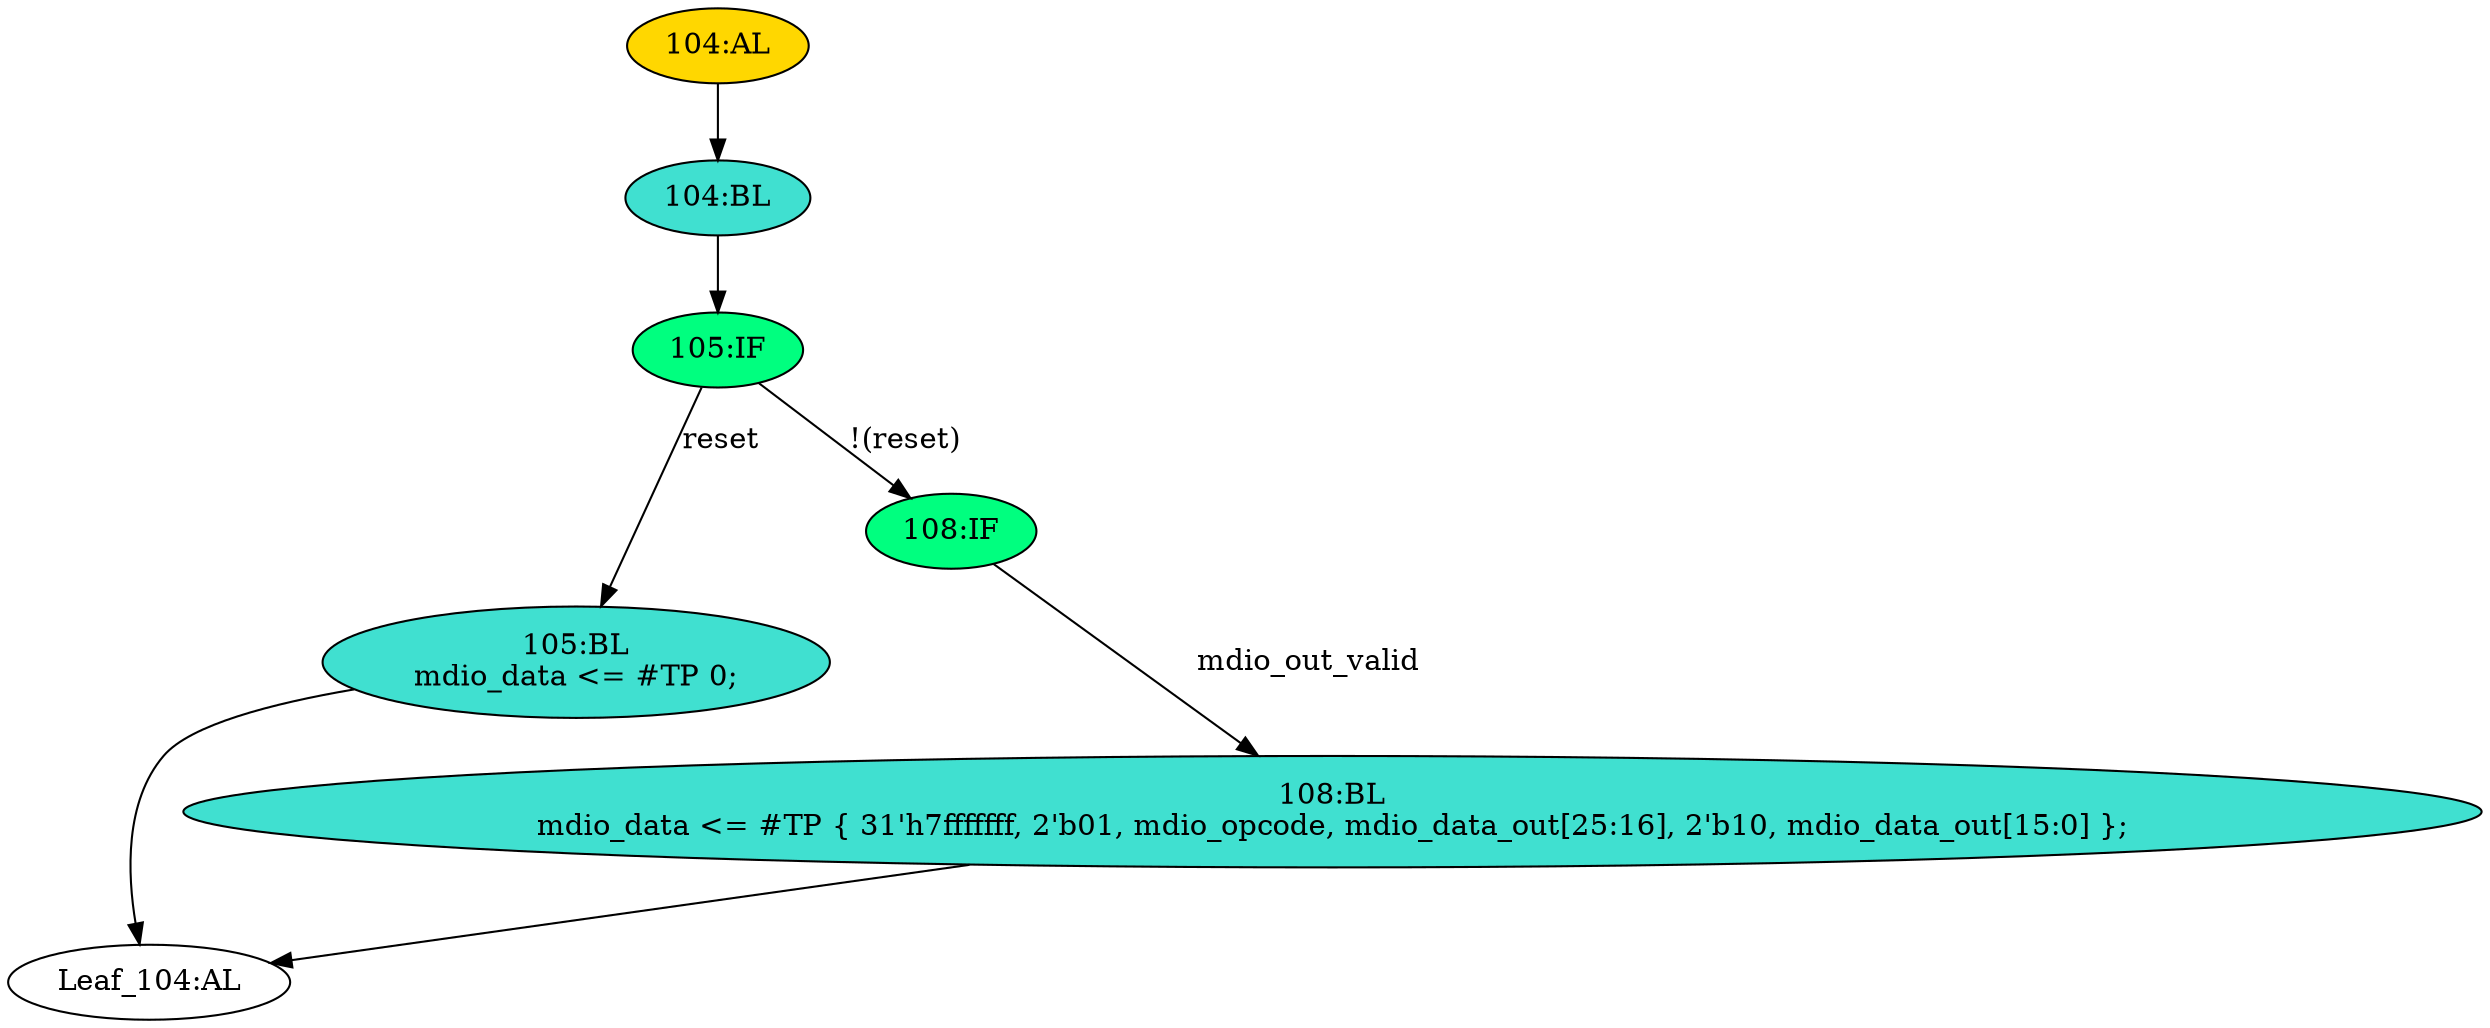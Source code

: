 strict digraph "" {
	node [label="\N"];
	"108:BL"	 [ast="<pyverilog.vparser.ast.Block object at 0x7f25c92dd0d0>",
		fillcolor=turquoise,
		label="108:BL
mdio_data <= #TP { 31'h7fffffff, 2'b01, mdio_opcode, mdio_data_out[25:16], 2'b10, mdio_data_out[15:0] };",
		statements="[<pyverilog.vparser.ast.NonblockingSubstitution object at 0x7f25c92d3050>]",
		style=filled,
		typ=Block];
	"Leaf_104:AL"	 [def_var="['mdio_data']",
		label="Leaf_104:AL"];
	"108:BL" -> "Leaf_104:AL"	 [cond="[]",
		lineno=None];
	"104:BL"	 [ast="<pyverilog.vparser.ast.Block object at 0x7f25c92dd110>",
		fillcolor=turquoise,
		label="104:BL",
		statements="[]",
		style=filled,
		typ=Block];
	"105:IF"	 [ast="<pyverilog.vparser.ast.IfStatement object at 0x7f25c92dd150>",
		fillcolor=springgreen,
		label="105:IF",
		statements="[]",
		style=filled,
		typ=IfStatement];
	"104:BL" -> "105:IF"	 [cond="[]",
		lineno=None];
	"105:BL"	 [ast="<pyverilog.vparser.ast.Block object at 0x7f25c92dd2d0>",
		fillcolor=turquoise,
		label="105:BL
mdio_data <= #TP 0;",
		statements="[<pyverilog.vparser.ast.NonblockingSubstitution object at 0x7f25c92dd310>]",
		style=filled,
		typ=Block];
	"105:IF" -> "105:BL"	 [cond="['reset']",
		label=reset,
		lineno=105];
	"108:IF"	 [ast="<pyverilog.vparser.ast.IfStatement object at 0x7f25c92dd1d0>",
		fillcolor=springgreen,
		label="108:IF",
		statements="[]",
		style=filled,
		typ=IfStatement];
	"105:IF" -> "108:IF"	 [cond="['reset']",
		label="!(reset)",
		lineno=105];
	"105:BL" -> "Leaf_104:AL"	 [cond="[]",
		lineno=None];
	"108:IF" -> "108:BL"	 [cond="['mdio_out_valid']",
		label=mdio_out_valid,
		lineno=108];
	"104:AL"	 [ast="<pyverilog.vparser.ast.Always object at 0x7f25c92dd510>",
		clk_sens=True,
		fillcolor=gold,
		label="104:AL",
		sens="['mgmt_clk', 'reset']",
		statements="[]",
		style=filled,
		typ=Always,
		use_var="['reset', 'mdio_data_out', 'mdio_opcode', 'mdio_out_valid']"];
	"104:AL" -> "104:BL"	 [cond="[]",
		lineno=None];
}
